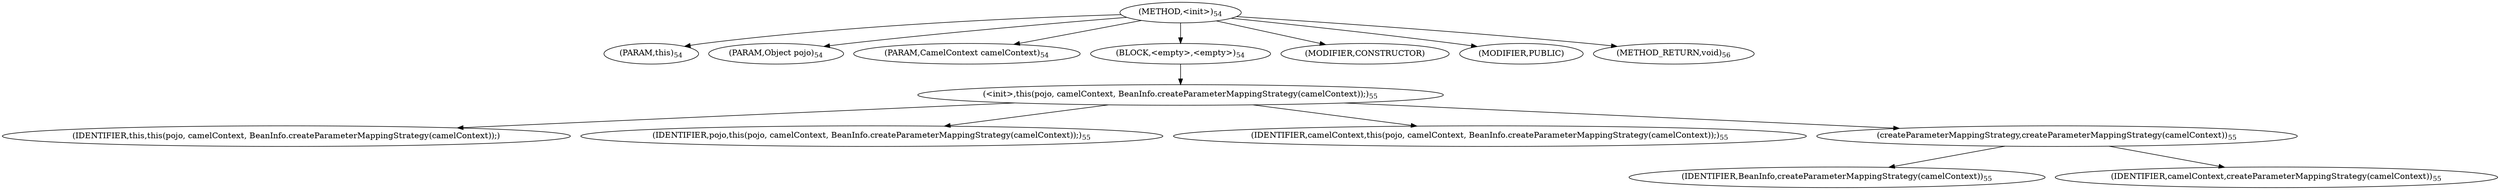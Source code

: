 digraph "&lt;init&gt;" {  
"85" [label = <(METHOD,&lt;init&gt;)<SUB>54</SUB>> ]
"8" [label = <(PARAM,this)<SUB>54</SUB>> ]
"86" [label = <(PARAM,Object pojo)<SUB>54</SUB>> ]
"87" [label = <(PARAM,CamelContext camelContext)<SUB>54</SUB>> ]
"88" [label = <(BLOCK,&lt;empty&gt;,&lt;empty&gt;)<SUB>54</SUB>> ]
"89" [label = <(&lt;init&gt;,this(pojo, camelContext, BeanInfo.createParameterMappingStrategy(camelContext));)<SUB>55</SUB>> ]
"7" [label = <(IDENTIFIER,this,this(pojo, camelContext, BeanInfo.createParameterMappingStrategy(camelContext));)> ]
"90" [label = <(IDENTIFIER,pojo,this(pojo, camelContext, BeanInfo.createParameterMappingStrategy(camelContext));)<SUB>55</SUB>> ]
"91" [label = <(IDENTIFIER,camelContext,this(pojo, camelContext, BeanInfo.createParameterMappingStrategy(camelContext));)<SUB>55</SUB>> ]
"92" [label = <(createParameterMappingStrategy,createParameterMappingStrategy(camelContext))<SUB>55</SUB>> ]
"93" [label = <(IDENTIFIER,BeanInfo,createParameterMappingStrategy(camelContext))<SUB>55</SUB>> ]
"94" [label = <(IDENTIFIER,camelContext,createParameterMappingStrategy(camelContext))<SUB>55</SUB>> ]
"95" [label = <(MODIFIER,CONSTRUCTOR)> ]
"96" [label = <(MODIFIER,PUBLIC)> ]
"97" [label = <(METHOD_RETURN,void)<SUB>56</SUB>> ]
  "85" -> "8" 
  "85" -> "86" 
  "85" -> "87" 
  "85" -> "88" 
  "85" -> "95" 
  "85" -> "96" 
  "85" -> "97" 
  "88" -> "89" 
  "89" -> "7" 
  "89" -> "90" 
  "89" -> "91" 
  "89" -> "92" 
  "92" -> "93" 
  "92" -> "94" 
}
